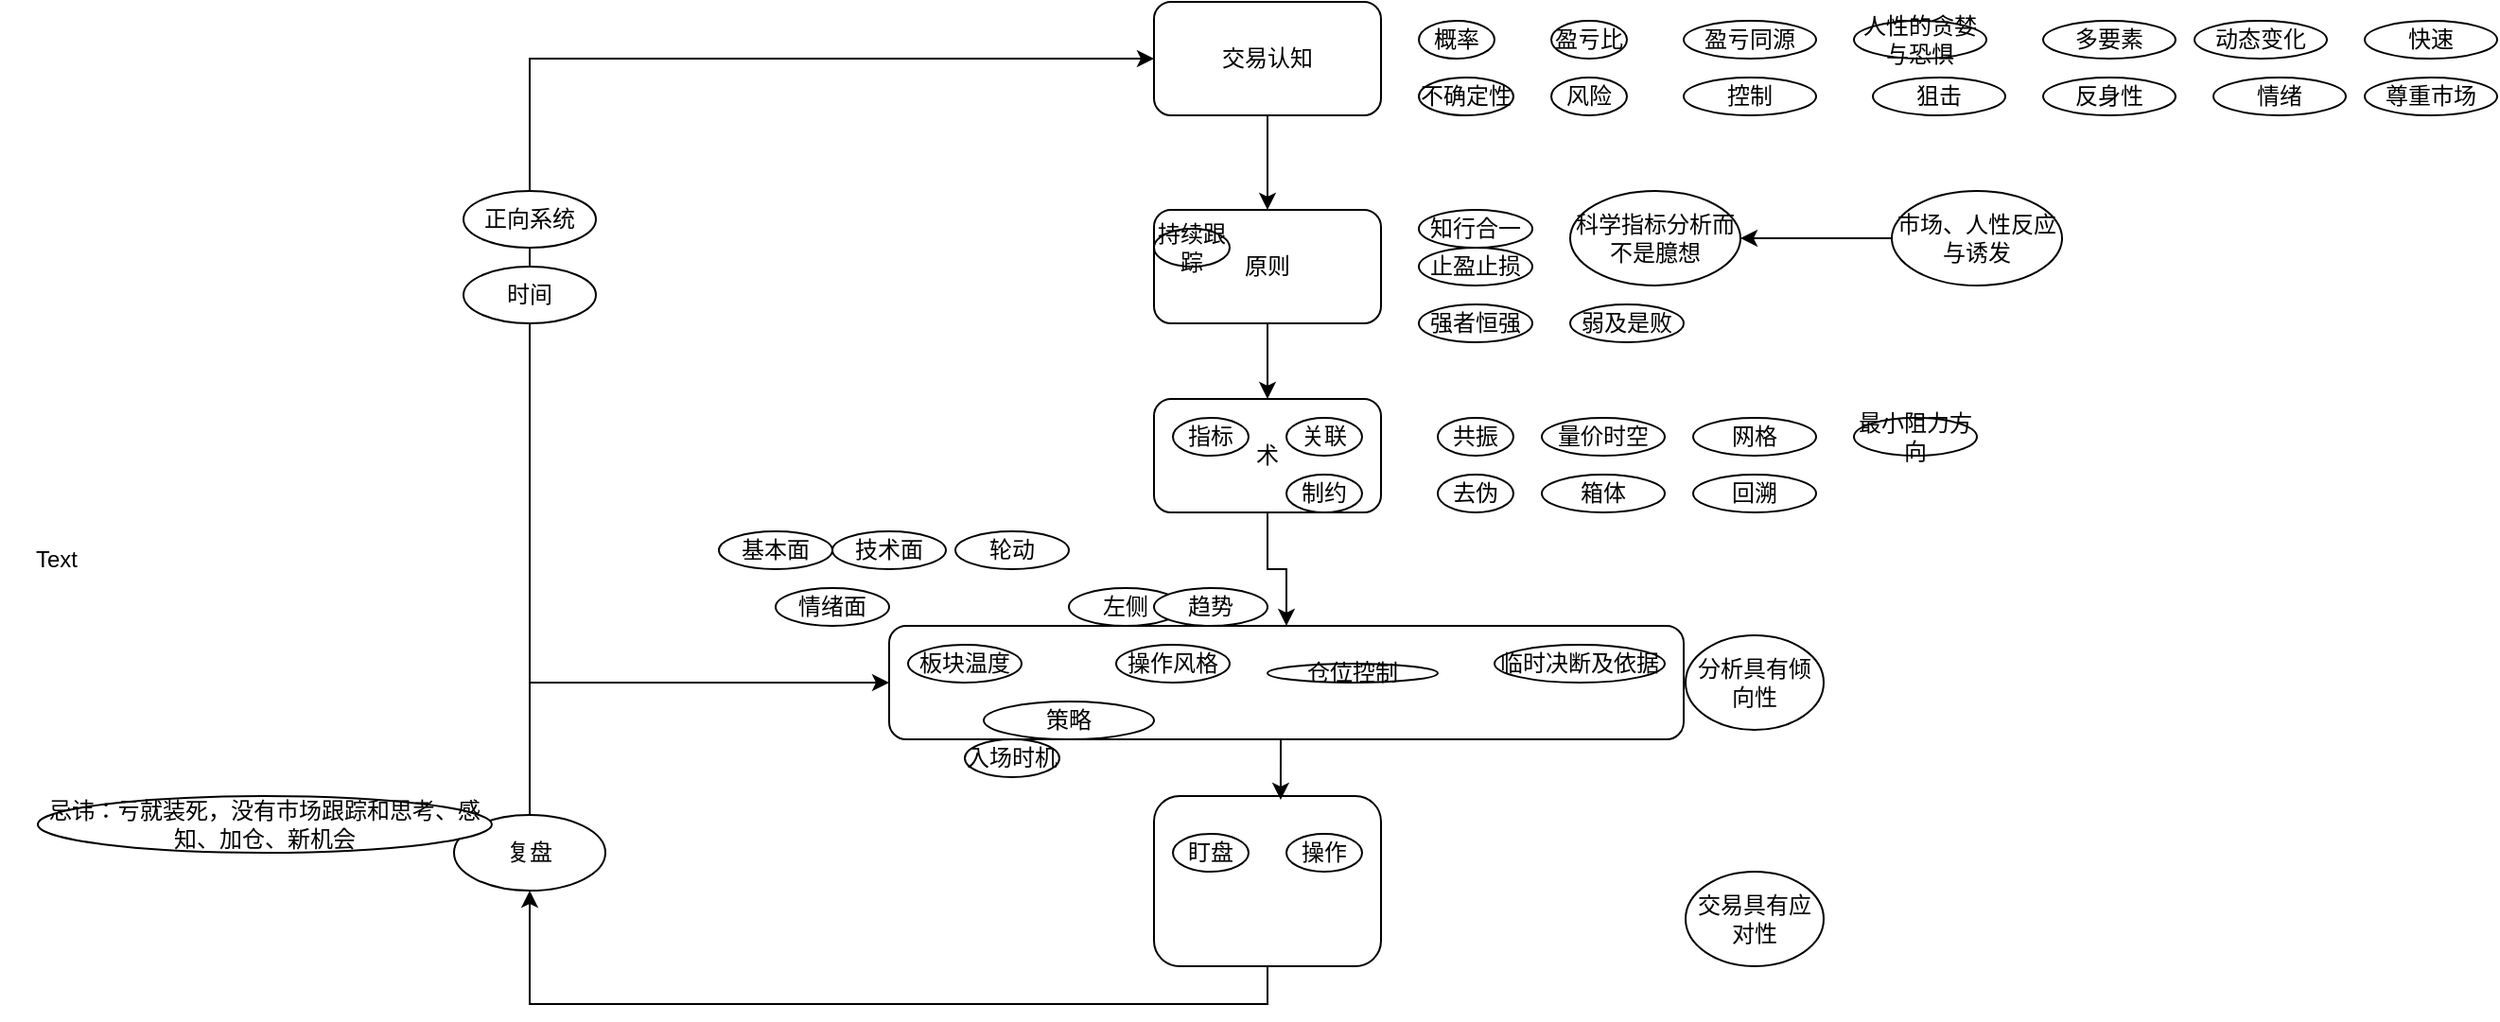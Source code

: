 <mxfile version="16.4.5" type="github">
  <diagram id="Pfbn8oCnvFzZYmGTeNMr" name="Page-1">
    <mxGraphModel dx="2012" dy="667" grid="1" gridSize="10" guides="1" tooltips="1" connect="1" arrows="1" fold="1" page="1" pageScale="1" pageWidth="827" pageHeight="1169" math="0" shadow="0">
      <root>
        <mxCell id="0" />
        <mxCell id="1" parent="0" />
        <mxCell id="plnkz_P6K2nlOEyKLIr7-22" style="edgeStyle=orthogonalEdgeStyle;rounded=0;orthogonalLoop=1;jettySize=auto;html=1;exitX=0.5;exitY=1;exitDx=0;exitDy=0;" edge="1" parent="1" source="plnkz_P6K2nlOEyKLIr7-1" target="plnkz_P6K2nlOEyKLIr7-2">
          <mxGeometry relative="1" as="geometry" />
        </mxCell>
        <mxCell id="plnkz_P6K2nlOEyKLIr7-1" value="交易认知" style="rounded=1;whiteSpace=wrap;html=1;" vertex="1" parent="1">
          <mxGeometry x="330" y="90" width="120" height="60" as="geometry" />
        </mxCell>
        <mxCell id="plnkz_P6K2nlOEyKLIr7-23" style="edgeStyle=orthogonalEdgeStyle;rounded=0;orthogonalLoop=1;jettySize=auto;html=1;exitX=0.5;exitY=1;exitDx=0;exitDy=0;entryX=0.5;entryY=0;entryDx=0;entryDy=0;" edge="1" parent="1" source="plnkz_P6K2nlOEyKLIr7-2" target="plnkz_P6K2nlOEyKLIr7-3">
          <mxGeometry relative="1" as="geometry" />
        </mxCell>
        <mxCell id="plnkz_P6K2nlOEyKLIr7-2" value="原则" style="rounded=1;whiteSpace=wrap;html=1;" vertex="1" parent="1">
          <mxGeometry x="330" y="200" width="120" height="60" as="geometry" />
        </mxCell>
        <mxCell id="plnkz_P6K2nlOEyKLIr7-25" style="edgeStyle=orthogonalEdgeStyle;rounded=0;orthogonalLoop=1;jettySize=auto;html=1;exitX=0.5;exitY=1;exitDx=0;exitDy=0;entryX=0.5;entryY=0;entryDx=0;entryDy=0;" edge="1" parent="1" source="plnkz_P6K2nlOEyKLIr7-3" target="plnkz_P6K2nlOEyKLIr7-17">
          <mxGeometry relative="1" as="geometry" />
        </mxCell>
        <mxCell id="plnkz_P6K2nlOEyKLIr7-3" value="术" style="rounded=1;whiteSpace=wrap;html=1;" vertex="1" parent="1">
          <mxGeometry x="330" y="300" width="120" height="60" as="geometry" />
        </mxCell>
        <mxCell id="plnkz_P6K2nlOEyKLIr7-4" value="指标" style="ellipse;whiteSpace=wrap;html=1;" vertex="1" parent="1">
          <mxGeometry x="340" y="310" width="40" height="20" as="geometry" />
        </mxCell>
        <mxCell id="plnkz_P6K2nlOEyKLIr7-5" value="关联" style="ellipse;whiteSpace=wrap;html=1;" vertex="1" parent="1">
          <mxGeometry x="400" y="310" width="40" height="20" as="geometry" />
        </mxCell>
        <mxCell id="plnkz_P6K2nlOEyKLIr7-6" value="制约" style="ellipse;whiteSpace=wrap;html=1;" vertex="1" parent="1">
          <mxGeometry x="400" y="340" width="40" height="20" as="geometry" />
        </mxCell>
        <mxCell id="plnkz_P6K2nlOEyKLIr7-7" value="去伪" style="ellipse;whiteSpace=wrap;html=1;" vertex="1" parent="1">
          <mxGeometry x="480" y="340" width="40" height="20" as="geometry" />
        </mxCell>
        <mxCell id="plnkz_P6K2nlOEyKLIr7-8" value="持续跟踪" style="ellipse;whiteSpace=wrap;html=1;" vertex="1" parent="1">
          <mxGeometry x="330" y="210" width="40" height="20" as="geometry" />
        </mxCell>
        <mxCell id="plnkz_P6K2nlOEyKLIr7-16" style="edgeStyle=orthogonalEdgeStyle;rounded=0;orthogonalLoop=1;jettySize=auto;html=1;exitX=0.5;exitY=0;exitDx=0;exitDy=0;entryX=0;entryY=0.5;entryDx=0;entryDy=0;" edge="1" parent="1" source="plnkz_P6K2nlOEyKLIr7-11" target="plnkz_P6K2nlOEyKLIr7-1">
          <mxGeometry relative="1" as="geometry">
            <Array as="points">
              <mxPoint y="540" />
              <mxPoint y="120" />
            </Array>
          </mxGeometry>
        </mxCell>
        <mxCell id="plnkz_P6K2nlOEyKLIr7-29" style="edgeStyle=orthogonalEdgeStyle;rounded=0;orthogonalLoop=1;jettySize=auto;html=1;exitX=0.5;exitY=0;exitDx=0;exitDy=0;entryX=0;entryY=0.5;entryDx=0;entryDy=0;" edge="1" parent="1" source="plnkz_P6K2nlOEyKLIr7-11" target="plnkz_P6K2nlOEyKLIr7-17">
          <mxGeometry relative="1" as="geometry" />
        </mxCell>
        <mxCell id="plnkz_P6K2nlOEyKLIr7-11" value="复盘" style="ellipse;whiteSpace=wrap;html=1;" vertex="1" parent="1">
          <mxGeometry x="-40" y="520" width="80" height="40" as="geometry" />
        </mxCell>
        <mxCell id="plnkz_P6K2nlOEyKLIr7-15" style="edgeStyle=orthogonalEdgeStyle;rounded=0;orthogonalLoop=1;jettySize=auto;html=1;exitX=0.5;exitY=1;exitDx=0;exitDy=0;entryX=0.5;entryY=1;entryDx=0;entryDy=0;" edge="1" parent="1" source="plnkz_P6K2nlOEyKLIr7-12" target="plnkz_P6K2nlOEyKLIr7-11">
          <mxGeometry relative="1" as="geometry" />
        </mxCell>
        <mxCell id="plnkz_P6K2nlOEyKLIr7-12" value="" style="rounded=1;whiteSpace=wrap;html=1;" vertex="1" parent="1">
          <mxGeometry x="330" y="510" width="120" height="90" as="geometry" />
        </mxCell>
        <mxCell id="plnkz_P6K2nlOEyKLIr7-13" value="盯盘" style="ellipse;whiteSpace=wrap;html=1;" vertex="1" parent="1">
          <mxGeometry x="340" y="530" width="40" height="20" as="geometry" />
        </mxCell>
        <mxCell id="plnkz_P6K2nlOEyKLIr7-14" value="操作" style="ellipse;whiteSpace=wrap;html=1;" vertex="1" parent="1">
          <mxGeometry x="400" y="530" width="40" height="20" as="geometry" />
        </mxCell>
        <mxCell id="plnkz_P6K2nlOEyKLIr7-26" style="edgeStyle=orthogonalEdgeStyle;rounded=0;orthogonalLoop=1;jettySize=auto;html=1;exitX=0.5;exitY=1;exitDx=0;exitDy=0;entryX=0.558;entryY=0.022;entryDx=0;entryDy=0;entryPerimeter=0;" edge="1" parent="1" source="plnkz_P6K2nlOEyKLIr7-17" target="plnkz_P6K2nlOEyKLIr7-12">
          <mxGeometry relative="1" as="geometry" />
        </mxCell>
        <mxCell id="plnkz_P6K2nlOEyKLIr7-17" value="" style="rounded=1;whiteSpace=wrap;html=1;" vertex="1" parent="1">
          <mxGeometry x="190" y="420" width="420" height="60" as="geometry" />
        </mxCell>
        <mxCell id="plnkz_P6K2nlOEyKLIr7-18" value="板块温度" style="ellipse;whiteSpace=wrap;html=1;" vertex="1" parent="1">
          <mxGeometry x="200" y="430" width="60" height="20" as="geometry" />
        </mxCell>
        <mxCell id="plnkz_P6K2nlOEyKLIr7-19" value="操作风格" style="ellipse;whiteSpace=wrap;html=1;" vertex="1" parent="1">
          <mxGeometry x="310" y="430" width="60" height="20" as="geometry" />
        </mxCell>
        <mxCell id="plnkz_P6K2nlOEyKLIr7-20" value="仓位控制" style="ellipse;whiteSpace=wrap;html=1;" vertex="1" parent="1">
          <mxGeometry x="390" y="440" width="90" height="10" as="geometry" />
        </mxCell>
        <mxCell id="plnkz_P6K2nlOEyKLIr7-21" value="临时决断及依据" style="ellipse;whiteSpace=wrap;html=1;" vertex="1" parent="1">
          <mxGeometry x="510" y="430" width="90" height="20" as="geometry" />
        </mxCell>
        <mxCell id="plnkz_P6K2nlOEyKLIr7-28" value="基本面" style="ellipse;whiteSpace=wrap;html=1;" vertex="1" parent="1">
          <mxGeometry x="100" y="370" width="60" height="20" as="geometry" />
        </mxCell>
        <mxCell id="plnkz_P6K2nlOEyKLIr7-30" value="Text" style="text;html=1;strokeColor=none;fillColor=none;align=center;verticalAlign=middle;whiteSpace=wrap;rounded=0;" vertex="1" parent="1">
          <mxGeometry x="-280" y="370" width="60" height="30" as="geometry" />
        </mxCell>
        <mxCell id="plnkz_P6K2nlOEyKLIr7-31" value="技术面" style="ellipse;whiteSpace=wrap;html=1;" vertex="1" parent="1">
          <mxGeometry x="160" y="370" width="60" height="20" as="geometry" />
        </mxCell>
        <mxCell id="plnkz_P6K2nlOEyKLIr7-33" value="情绪面" style="ellipse;whiteSpace=wrap;html=1;" vertex="1" parent="1">
          <mxGeometry x="130" y="400" width="60" height="20" as="geometry" />
        </mxCell>
        <mxCell id="plnkz_P6K2nlOEyKLIr7-34" value="策略" style="ellipse;whiteSpace=wrap;html=1;" vertex="1" parent="1">
          <mxGeometry x="240" y="460" width="90" height="20" as="geometry" />
        </mxCell>
        <mxCell id="plnkz_P6K2nlOEyKLIr7-35" value="共振" style="ellipse;whiteSpace=wrap;html=1;" vertex="1" parent="1">
          <mxGeometry x="480" y="310" width="40" height="20" as="geometry" />
        </mxCell>
        <mxCell id="plnkz_P6K2nlOEyKLIr7-36" value="轮动" style="ellipse;whiteSpace=wrap;html=1;" vertex="1" parent="1">
          <mxGeometry x="225" y="370" width="60" height="20" as="geometry" />
        </mxCell>
        <mxCell id="plnkz_P6K2nlOEyKLIr7-37" value="知行合一" style="ellipse;whiteSpace=wrap;html=1;" vertex="1" parent="1">
          <mxGeometry x="470" y="200" width="60" height="20" as="geometry" />
        </mxCell>
        <mxCell id="plnkz_P6K2nlOEyKLIr7-38" value="概率" style="ellipse;whiteSpace=wrap;html=1;" vertex="1" parent="1">
          <mxGeometry x="470" y="100" width="40" height="20" as="geometry" />
        </mxCell>
        <mxCell id="plnkz_P6K2nlOEyKLIr7-39" value="不确定性" style="ellipse;whiteSpace=wrap;html=1;" vertex="1" parent="1">
          <mxGeometry x="470" y="130" width="50" height="20" as="geometry" />
        </mxCell>
        <mxCell id="plnkz_P6K2nlOEyKLIr7-40" value="盈亏比" style="ellipse;whiteSpace=wrap;html=1;" vertex="1" parent="1">
          <mxGeometry x="540" y="100" width="40" height="20" as="geometry" />
        </mxCell>
        <mxCell id="plnkz_P6K2nlOEyKLIr7-41" value="风险" style="ellipse;whiteSpace=wrap;html=1;" vertex="1" parent="1">
          <mxGeometry x="540" y="130" width="40" height="20" as="geometry" />
        </mxCell>
        <mxCell id="plnkz_P6K2nlOEyKLIr7-42" value="盈亏同源" style="ellipse;whiteSpace=wrap;html=1;" vertex="1" parent="1">
          <mxGeometry x="610" y="100" width="70" height="20" as="geometry" />
        </mxCell>
        <mxCell id="plnkz_P6K2nlOEyKLIr7-43" value="控制" style="ellipse;whiteSpace=wrap;html=1;" vertex="1" parent="1">
          <mxGeometry x="610" y="130" width="70" height="20" as="geometry" />
        </mxCell>
        <mxCell id="plnkz_P6K2nlOEyKLIr7-44" value="人性的贪婪与恐惧" style="ellipse;whiteSpace=wrap;html=1;" vertex="1" parent="1">
          <mxGeometry x="700" y="100" width="70" height="20" as="geometry" />
        </mxCell>
        <mxCell id="plnkz_P6K2nlOEyKLIr7-45" value="狙击" style="ellipse;whiteSpace=wrap;html=1;" vertex="1" parent="1">
          <mxGeometry x="710" y="130" width="70" height="20" as="geometry" />
        </mxCell>
        <mxCell id="plnkz_P6K2nlOEyKLIr7-46" value="多要素" style="ellipse;whiteSpace=wrap;html=1;" vertex="1" parent="1">
          <mxGeometry x="800" y="100" width="70" height="20" as="geometry" />
        </mxCell>
        <mxCell id="plnkz_P6K2nlOEyKLIr7-47" value="反身性" style="ellipse;whiteSpace=wrap;html=1;" vertex="1" parent="1">
          <mxGeometry x="800" y="130" width="70" height="20" as="geometry" />
        </mxCell>
        <mxCell id="plnkz_P6K2nlOEyKLIr7-48" value="动态变化" style="ellipse;whiteSpace=wrap;html=1;" vertex="1" parent="1">
          <mxGeometry x="880" y="100" width="70" height="20" as="geometry" />
        </mxCell>
        <mxCell id="plnkz_P6K2nlOEyKLIr7-49" value="入场时机" style="ellipse;whiteSpace=wrap;html=1;" vertex="1" parent="1">
          <mxGeometry x="230" y="480" width="50" height="20" as="geometry" />
        </mxCell>
        <mxCell id="plnkz_P6K2nlOEyKLIr7-50" value="止盈止损" style="ellipse;whiteSpace=wrap;html=1;" vertex="1" parent="1">
          <mxGeometry x="470" y="220" width="60" height="20" as="geometry" />
        </mxCell>
        <mxCell id="plnkz_P6K2nlOEyKLIr7-51" value="量价时空" style="ellipse;whiteSpace=wrap;html=1;" vertex="1" parent="1">
          <mxGeometry x="535" y="310" width="65" height="20" as="geometry" />
        </mxCell>
        <mxCell id="plnkz_P6K2nlOEyKLIr7-52" value="箱体" style="ellipse;whiteSpace=wrap;html=1;" vertex="1" parent="1">
          <mxGeometry x="535" y="340" width="65" height="20" as="geometry" />
        </mxCell>
        <mxCell id="plnkz_P6K2nlOEyKLIr7-53" value="网格" style="ellipse;whiteSpace=wrap;html=1;" vertex="1" parent="1">
          <mxGeometry x="615" y="310" width="65" height="20" as="geometry" />
        </mxCell>
        <mxCell id="plnkz_P6K2nlOEyKLIr7-54" value="强者恒强" style="ellipse;whiteSpace=wrap;html=1;" vertex="1" parent="1">
          <mxGeometry x="470" y="250" width="60" height="20" as="geometry" />
        </mxCell>
        <mxCell id="plnkz_P6K2nlOEyKLIr7-55" value="弱及是败" style="ellipse;whiteSpace=wrap;html=1;" vertex="1" parent="1">
          <mxGeometry x="550" y="250" width="60" height="20" as="geometry" />
        </mxCell>
        <mxCell id="plnkz_P6K2nlOEyKLIr7-56" value="尊重市场" style="ellipse;whiteSpace=wrap;html=1;" vertex="1" parent="1">
          <mxGeometry x="970" y="130" width="70" height="20" as="geometry" />
        </mxCell>
        <mxCell id="plnkz_P6K2nlOEyKLIr7-57" value="回溯" style="ellipse;whiteSpace=wrap;html=1;" vertex="1" parent="1">
          <mxGeometry x="615" y="340" width="65" height="20" as="geometry" />
        </mxCell>
        <mxCell id="plnkz_P6K2nlOEyKLIr7-58" value="快速" style="ellipse;whiteSpace=wrap;html=1;" vertex="1" parent="1">
          <mxGeometry x="970" y="100" width="70" height="20" as="geometry" />
        </mxCell>
        <mxCell id="plnkz_P6K2nlOEyKLIr7-59" value="时间" style="ellipse;whiteSpace=wrap;html=1;" vertex="1" parent="1">
          <mxGeometry x="-35" y="230" width="70" height="30" as="geometry" />
        </mxCell>
        <mxCell id="plnkz_P6K2nlOEyKLIr7-61" value="正向系统" style="ellipse;whiteSpace=wrap;html=1;" vertex="1" parent="1">
          <mxGeometry x="-35" y="190" width="70" height="30" as="geometry" />
        </mxCell>
        <mxCell id="plnkz_P6K2nlOEyKLIr7-62" value="科学指标分析而不是臆想" style="ellipse;whiteSpace=wrap;html=1;" vertex="1" parent="1">
          <mxGeometry x="550" y="190" width="90" height="50" as="geometry" />
        </mxCell>
        <mxCell id="plnkz_P6K2nlOEyKLIr7-64" style="edgeStyle=orthogonalEdgeStyle;rounded=0;orthogonalLoop=1;jettySize=auto;html=1;exitX=0;exitY=0.5;exitDx=0;exitDy=0;entryX=1;entryY=0.5;entryDx=0;entryDy=0;" edge="1" parent="1" source="plnkz_P6K2nlOEyKLIr7-63" target="plnkz_P6K2nlOEyKLIr7-62">
          <mxGeometry relative="1" as="geometry" />
        </mxCell>
        <mxCell id="plnkz_P6K2nlOEyKLIr7-63" value="市场、人性反应与诱发" style="ellipse;whiteSpace=wrap;html=1;" vertex="1" parent="1">
          <mxGeometry x="720" y="190" width="90" height="50" as="geometry" />
        </mxCell>
        <mxCell id="plnkz_P6K2nlOEyKLIr7-65" value="情绪" style="ellipse;whiteSpace=wrap;html=1;" vertex="1" parent="1">
          <mxGeometry x="890" y="130" width="70" height="20" as="geometry" />
        </mxCell>
        <mxCell id="plnkz_P6K2nlOEyKLIr7-66" value="忌讳：亏就装死，没有市场跟踪和思考、感知、加仓、新机会" style="ellipse;whiteSpace=wrap;html=1;" vertex="1" parent="1">
          <mxGeometry x="-260" y="510" width="240" height="30" as="geometry" />
        </mxCell>
        <mxCell id="plnkz_P6K2nlOEyKLIr7-68" value="左侧" style="ellipse;whiteSpace=wrap;html=1;" vertex="1" parent="1">
          <mxGeometry x="285" y="400" width="60" height="20" as="geometry" />
        </mxCell>
        <mxCell id="plnkz_P6K2nlOEyKLIr7-69" value="趋势" style="ellipse;whiteSpace=wrap;html=1;" vertex="1" parent="1">
          <mxGeometry x="330" y="400" width="60" height="20" as="geometry" />
        </mxCell>
        <mxCell id="plnkz_P6K2nlOEyKLIr7-70" value="最小阻力方向" style="ellipse;whiteSpace=wrap;html=1;" vertex="1" parent="1">
          <mxGeometry x="700" y="310" width="65" height="20" as="geometry" />
        </mxCell>
        <mxCell id="plnkz_P6K2nlOEyKLIr7-71" value="分析具有倾向性" style="ellipse;whiteSpace=wrap;html=1;" vertex="1" parent="1">
          <mxGeometry x="611" y="425" width="73" height="50" as="geometry" />
        </mxCell>
        <mxCell id="plnkz_P6K2nlOEyKLIr7-72" value="交易具有应对性" style="ellipse;whiteSpace=wrap;html=1;" vertex="1" parent="1">
          <mxGeometry x="611" y="550" width="73" height="50" as="geometry" />
        </mxCell>
      </root>
    </mxGraphModel>
  </diagram>
</mxfile>

